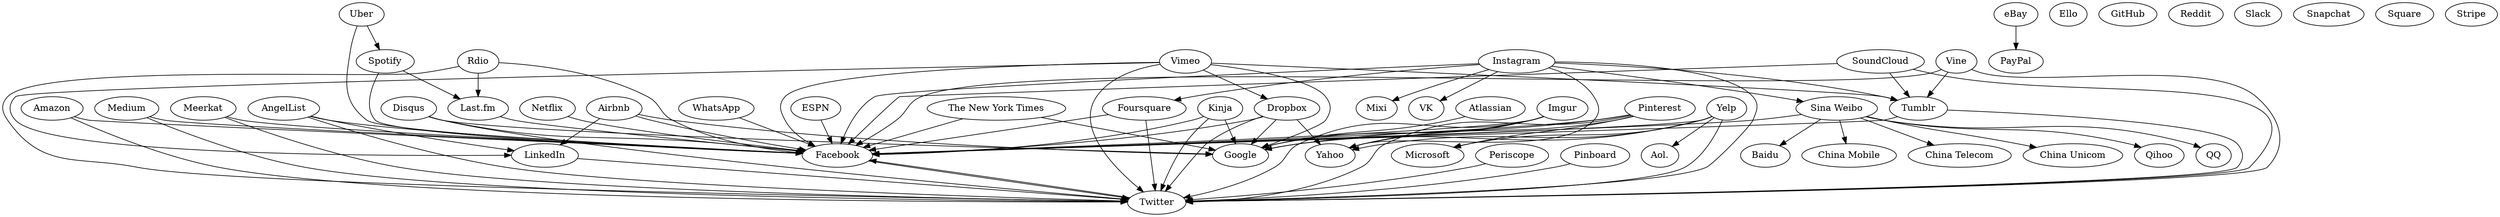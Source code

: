 digraph G {
  overlap=false
  splines=true

  "Airbnb"             -> "Facebook";
  "Airbnb"             -> "Google";
  "Airbnb"             -> "LinkedIn";
  "Amazon"             -> "Facebook";
  "Amazon"             -> "Twitter";
  "AngelList"          -> "Facebook";
  "AngelList"          -> "LinkedIn";
  "AngelList"          -> "Twitter";
  "Atlassian"          -> "Google";
  "Disqus"             -> "Facebook";
  "Disqus"             -> "Google";
  "Disqus"             -> "Twitter";
  "Dropbox"            -> "Facebook";
  "Dropbox"            -> "Google";
  "Dropbox"            -> "Twitter";
  "Dropbox"            -> "Yahoo";
  "eBay"               -> "PayPal";
  "Ello";
  "ESPN"               -> "Facebook";
  "Facebook"           -> "Twitter"
  "Foursquare"         -> "Facebook";
  "Foursquare"         -> "Twitter";
  "GitHub";
  "Imgur"              -> "Facebook";
  "Imgur"              -> "Google";
  "Imgur"              -> "Twitter";
  "Imgur"              -> "Yahoo";
  "Instagram"          -> "Facebook";
  "Instagram"          -> "Foursquare";
  "Instagram"          -> "Mixi";
  "Instagram"          -> "Sina Weibo";
  "Instagram"          -> "Tumblr";
  "Instagram"          -> "Twitter";
  "Instagram"          -> "VK";
  "Instagram"          -> "Yahoo";
  "Kinja"              -> "Facebook";
  "Kinja"              -> "Google";
  "Kinja"              -> "Twitter";
  "Last.fm"            -> "Facebook"
  "LinkedIn"           -> "Twitter";
  "Medium"             -> "Facebook";
  "Medium"             -> "Twitter";
  "Meerkat"            -> "Facebook";
  "Meerkat"            -> "Twitter";
  "Netflix"            -> "Facebook";
  "Periscope"          -> "Twitter";
  "Pinboard"           -> "Twitter";
  "Pinterest"          -> "Facebook";
  "Pinterest"          -> "Google";
  "Pinterest"          -> "Microsoft";
  "Pinterest"          -> "Twitter";
  "Pinterest"          -> "Yahoo";
  "Rdio"               -> "Facebook";
  "Rdio"               -> "Last.fm";
  "Rdio"               -> "Twitter";
  "Reddit";
  "Sina Weibo"         -> "Baidu";
  "Sina Weibo"         -> "China Mobile";
  "Sina Weibo"         -> "China Telecom";
  "Sina Weibo"         -> "China Unicom";
  "Sina Weibo"         -> "Facebook";
  "Sina Weibo"         -> "Qihoo";
  "Sina Weibo"         -> "QQ";
  "Slack";
  "Snapchat";
  "SoundCloud"         -> "Facebook";
  "SoundCloud"         -> "Tumblr";
  "SoundCloud"         -> "Twitter";
  "Spotify"            -> "Facebook";
  "Spotify"            -> "Last.fm";
  "Square";
  "Stripe";
  "The New York Times" -> "Facebook";
  "The New York Times" -> "Google";
  "Tumblr"             -> "Facebook";
  "Tumblr"             -> "Twitter";
  "Twitter"            -> "Facebook";
  "Uber"               -> "Facebook";
  "Uber"               -> "Spotify";
  "Vimeo"              -> "Dropbox";
  "Vimeo"              -> "Facebook";
  "Vimeo"              -> "Google";
  "Vimeo"              -> "LinkedIn";
  "Vimeo"              -> "Tumblr";
  "Vimeo"              -> "Twitter";
  "Vine"               -> "Facebook";
  "Vine"               -> "Tumblr";
  "Vine"               -> "Twitter";
  "WhatsApp"           -> "Facebook";
  "Yelp"               -> "Aol.";
  "Yelp"               -> "Facebook";
  "Yelp"               -> "Google";
  "Yelp"               -> "Microsoft";
  "Yelp"               -> "Twitter";
  "Yelp"               -> "Yahoo";
}
